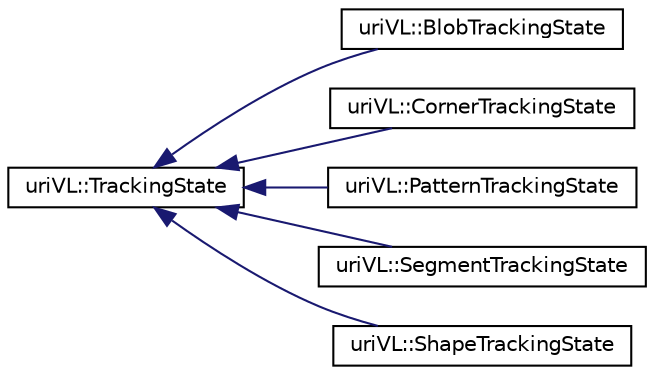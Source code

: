digraph "Graphical Class Hierarchy"
{
  edge [fontname="Helvetica",fontsize="10",labelfontname="Helvetica",labelfontsize="10"];
  node [fontname="Helvetica",fontsize="10",shape=record];
  rankdir="LR";
  Node1 [label="uriVL::TrackingState",height=0.2,width=0.4,color="black", fillcolor="white", style="filled",URL="$classuriVL_1_1TrackingState.html"];
  Node1 -> Node2 [dir="back",color="midnightblue",fontsize="10",style="solid",fontname="Helvetica"];
  Node2 [label="uriVL::BlobTrackingState",height=0.2,width=0.4,color="black", fillcolor="white", style="filled",URL="$classuriVL_1_1BlobTrackingState.html"];
  Node1 -> Node3 [dir="back",color="midnightblue",fontsize="10",style="solid",fontname="Helvetica"];
  Node3 [label="uriVL::CornerTrackingState",height=0.2,width=0.4,color="black", fillcolor="white", style="filled",URL="$classuriVL_1_1CornerTrackingState.html"];
  Node1 -> Node4 [dir="back",color="midnightblue",fontsize="10",style="solid",fontname="Helvetica"];
  Node4 [label="uriVL::PatternTrackingState",height=0.2,width=0.4,color="black", fillcolor="white", style="filled",URL="$classuriVL_1_1PatternTrackingState.html"];
  Node1 -> Node5 [dir="back",color="midnightblue",fontsize="10",style="solid",fontname="Helvetica"];
  Node5 [label="uriVL::SegmentTrackingState",height=0.2,width=0.4,color="black", fillcolor="white", style="filled",URL="$classuriVL_1_1SegmentTrackingState.html"];
  Node1 -> Node6 [dir="back",color="midnightblue",fontsize="10",style="solid",fontname="Helvetica"];
  Node6 [label="uriVL::ShapeTrackingState",height=0.2,width=0.4,color="black", fillcolor="white", style="filled",URL="$classuriVL_1_1ShapeTrackingState.html"];
}
